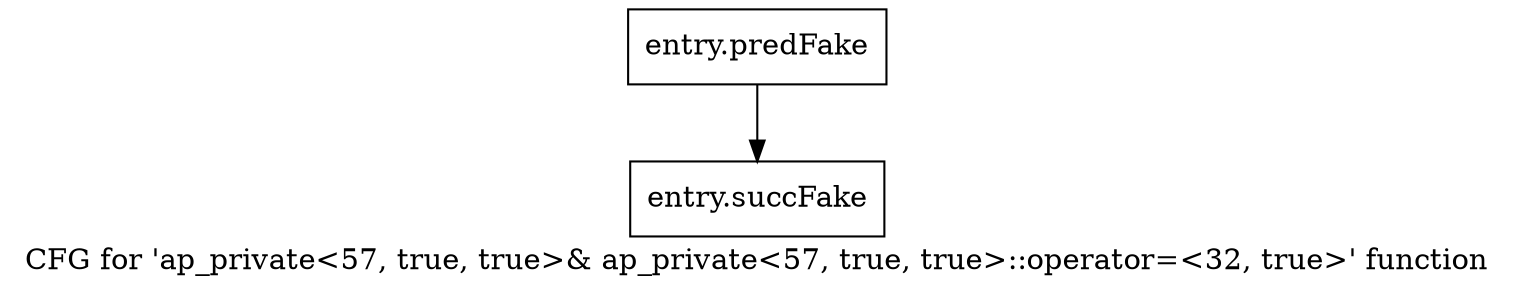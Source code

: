 digraph "CFG for 'ap_private\<57, true, true\>& ap_private\<57, true, true\>::operator=\<32, true\>' function" {
	label="CFG for 'ap_private\<57, true, true\>& ap_private\<57, true, true\>::operator=\<32, true\>' function";

	Node0x3cd3f40 [shape=record,filename="",linenumber="",label="{entry.predFake}"];
	Node0x3cd3f40 -> Node0x3ead760[ callList="" memoryops="" filename="/tools/Xilinx/Vitis_HLS/2022.1/include/etc/ap_private.h" execusionnum="3200"];
	Node0x3ead760 [shape=record,filename="/tools/Xilinx/Vitis_HLS/2022.1/include/etc/ap_private.h",linenumber="1509",label="{entry.succFake}"];
}
